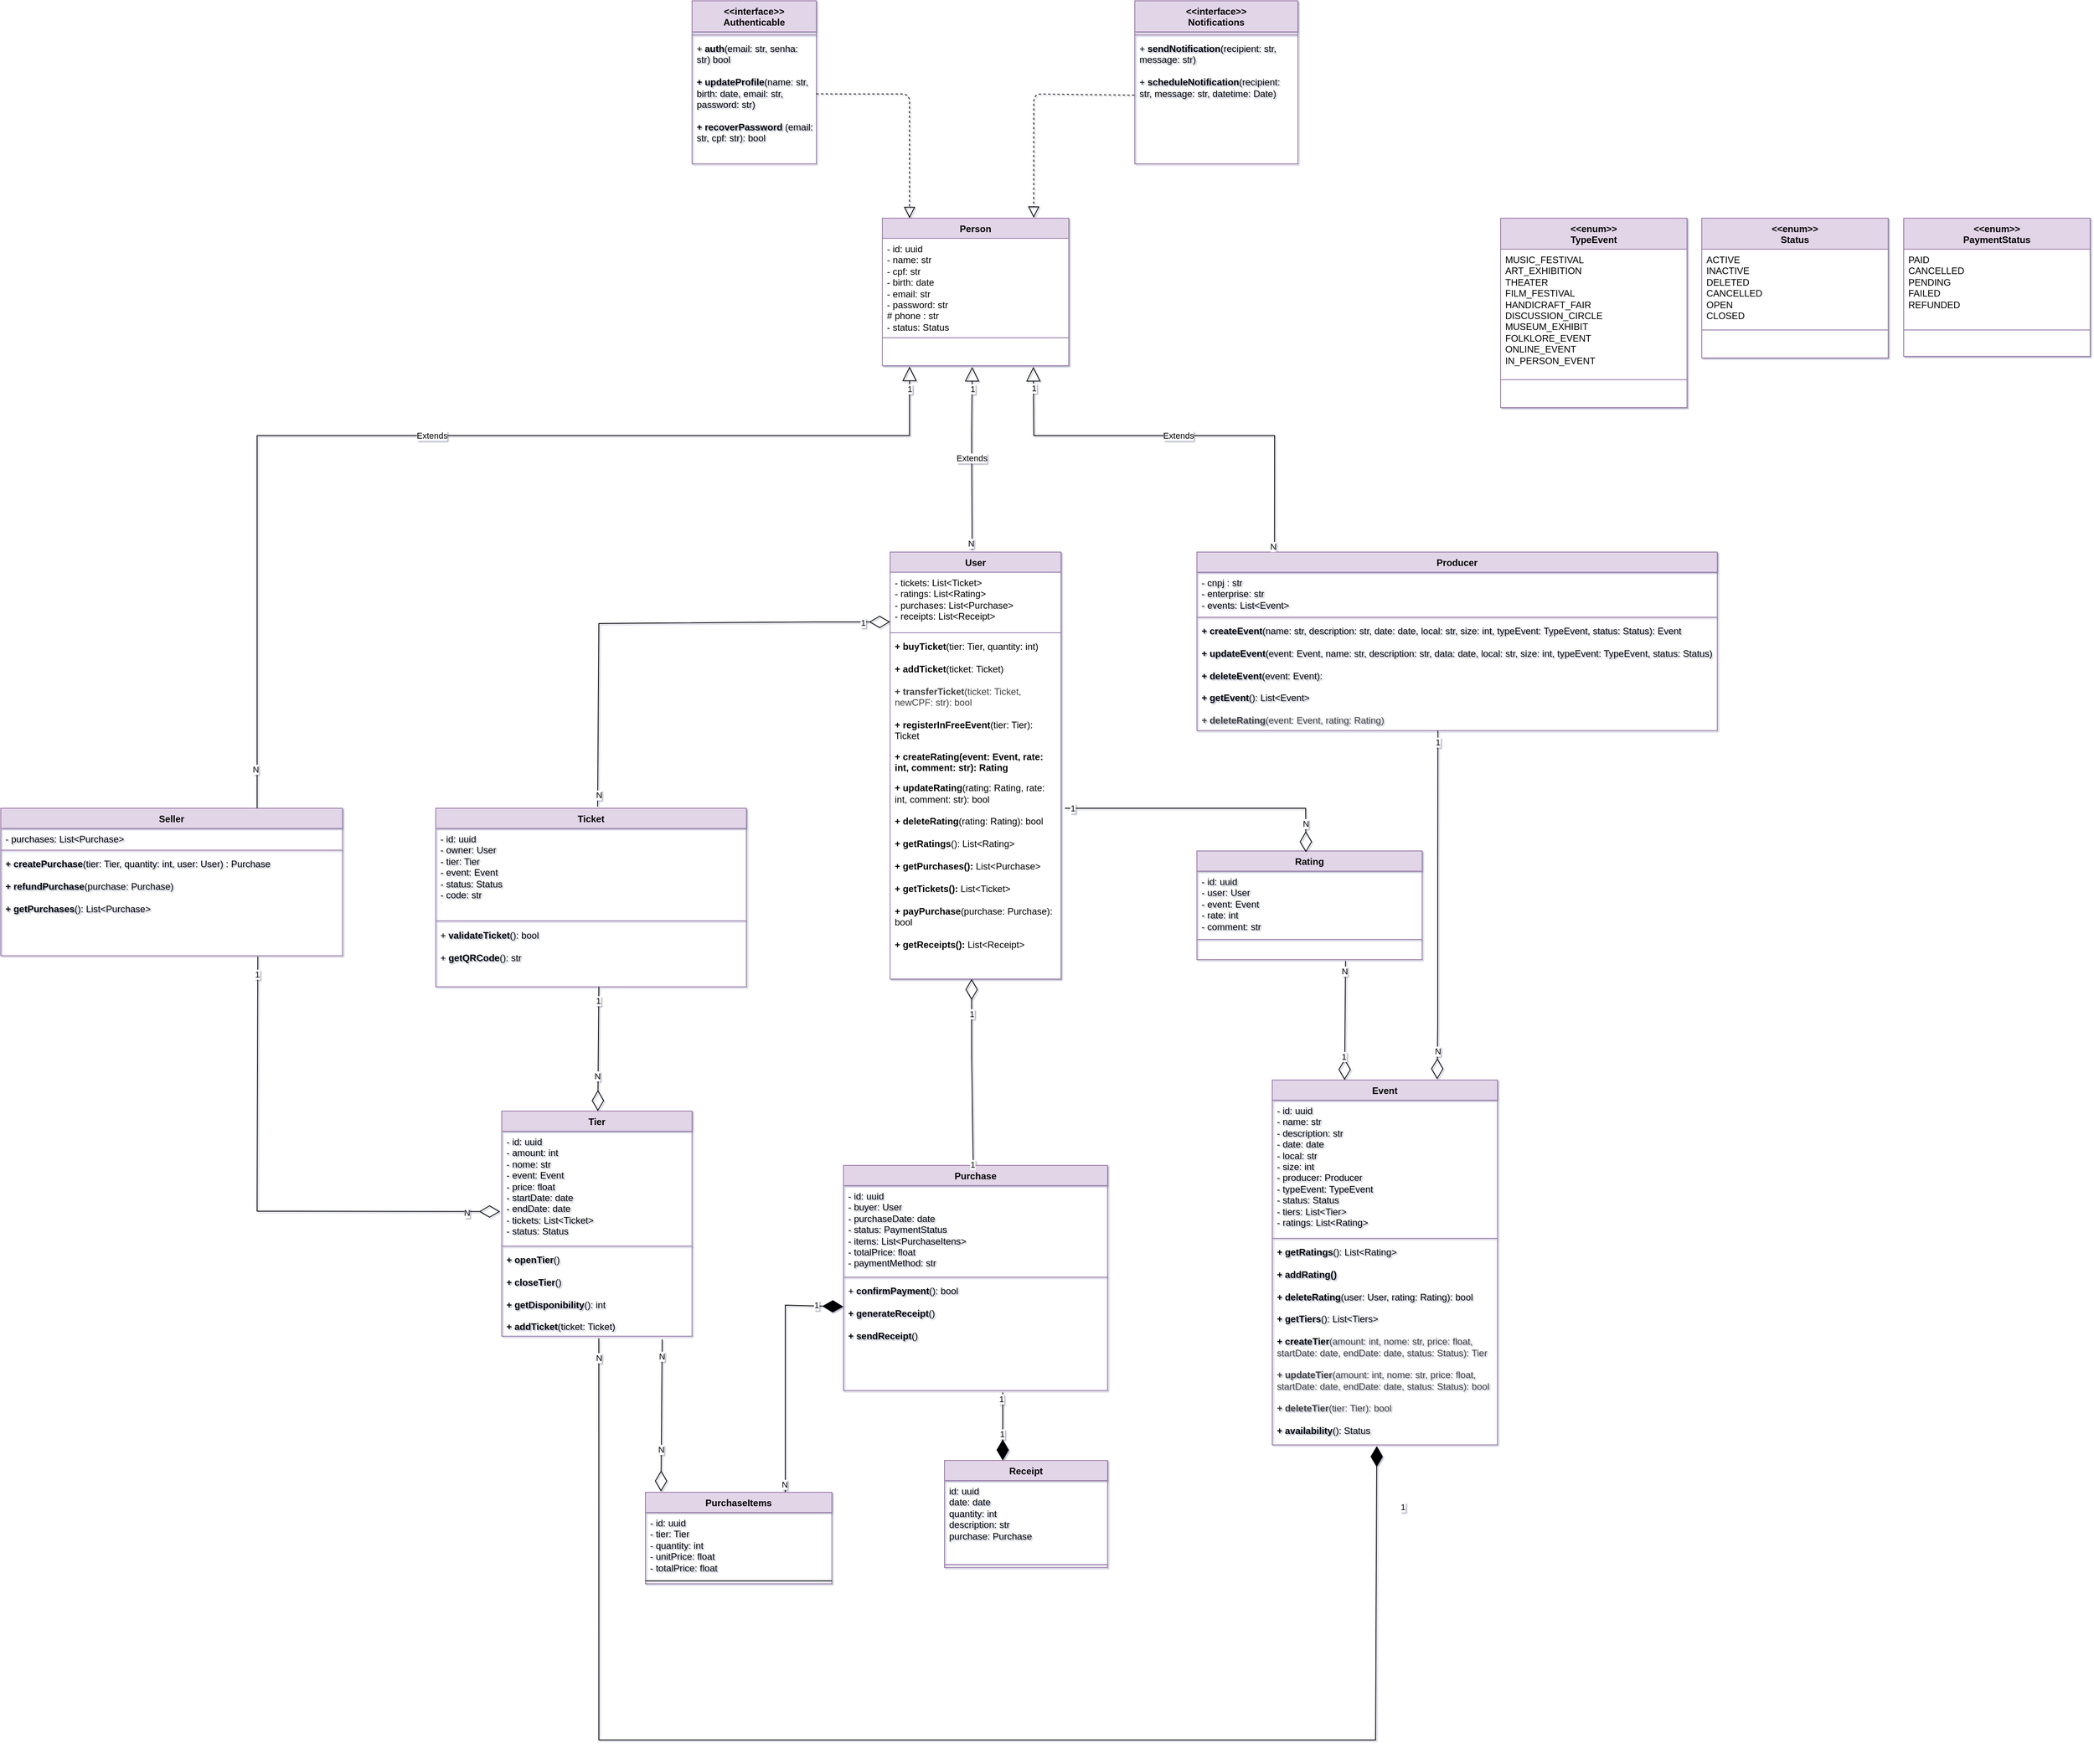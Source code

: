 <mxfile>
    <diagram id="XfVH0HAjjys5zsh1K343" name="Page-1">
        <mxGraphModel dx="1318" dy="2805" grid="1" gridSize="10" guides="1" tooltips="1" connect="1" arrows="1" fold="1" page="1" pageScale="1" pageWidth="827" pageHeight="1169" background="#FFFFFF" math="0" shadow="1">
            <root>
                <mxCell id="0"/>
                <mxCell id="1" parent="0"/>
                <mxCell id="189" value="User" style="swimlane;fontStyle=1;align=center;verticalAlign=top;childLayout=stackLayout;horizontal=1;startSize=26;horizontalStack=0;resizeParent=1;resizeParentMax=0;resizeLast=0;collapsible=1;marginBottom=0;whiteSpace=wrap;html=1;fillColor=#e1d5e7;strokeColor=#9673a6;swimlaneFillColor=default;rounded=0;" parent="1" vertex="1">
                    <mxGeometry x="335" y="-1410" width="220" height="550" as="geometry"/>
                </mxCell>
                <mxCell id="190" value="&lt;div style=&quot;scrollbar-color: light-dark(#e2e2e2, #4b4b4b)&lt;br/&gt;&#x9;&#x9;&#x9;&#x9;&#x9;light-dark(#fbfbfb, var(--dark-panel-color));&quot;&gt;- tickets: List&amp;lt;Ticket&amp;gt;&lt;/div&gt;&lt;div style=&quot;scrollbar-color: light-dark(#e2e2e2, #4b4b4b)&lt;br/&gt;&#x9;&#x9;&#x9;&#x9;&#x9;light-dark(#fbfbfb, var(--dark-panel-color));&quot;&gt;- ratings: List&amp;lt;Rating&amp;gt;&lt;/div&gt;&lt;div style=&quot;scrollbar-color: light-dark(#e2e2e2, #4b4b4b)&lt;br/&gt;&#x9;&#x9;&#x9;&#x9;&#x9;light-dark(#fbfbfb, var(--dark-panel-color));&quot;&gt;- purchases: List&amp;lt;Purchase&amp;gt;&lt;/div&gt;&lt;div style=&quot;scrollbar-color: light-dark(#e2e2e2, #4b4b4b)&lt;br/&gt;&#x9;&#x9;&#x9;&#x9;&#x9;light-dark(#fbfbfb, var(--dark-panel-color));&quot;&gt;- receipts: List&amp;lt;Receipt&amp;gt;&lt;/div&gt;" style="text;strokeColor=none;fillColor=none;align=left;verticalAlign=top;spacingLeft=4;spacingRight=4;overflow=hidden;rotatable=0;points=[[0,0.5],[1,0.5]];portConstraint=eastwest;whiteSpace=wrap;html=1;rounded=0;" parent="189" vertex="1">
                    <mxGeometry y="26" width="220" height="74" as="geometry"/>
                </mxCell>
                <mxCell id="191" value="" style="line;strokeWidth=1;fillColor=none;align=left;verticalAlign=middle;spacingTop=-1;spacingLeft=3;spacingRight=3;rotatable=0;labelPosition=right;points=[];portConstraint=eastwest;strokeColor=inherit;rounded=0;" parent="189" vertex="1">
                    <mxGeometry y="100" width="220" height="8" as="geometry"/>
                </mxCell>
                <mxCell id="192" value="&lt;div&gt;&lt;b&gt;+ buyTicket&lt;/b&gt;(tier: Tier, quantity: int)&lt;/div&gt;&lt;div&gt;&lt;br&gt;&lt;/div&gt;&lt;div&gt;&lt;b&gt;+ addTicket&lt;/b&gt;(ticket: Ticket)&lt;/div&gt;&lt;div&gt;&lt;br&gt;&lt;/div&gt;&lt;div&gt;&lt;b style=&quot;color: rgb(63, 63, 63);&quot;&gt;+&lt;/b&gt;&lt;span style=&quot;color: rgb(63, 63, 63);&quot;&gt;&amp;nbsp;&lt;/span&gt;&lt;b style=&quot;color: rgb(63, 63, 63);&quot;&gt;transferTicket&lt;/b&gt;&lt;span style=&quot;color: rgb(63, 63, 63);&quot;&gt;(ticket: Ticket, newCPF: str):&amp;nbsp;&lt;/span&gt;&lt;span style=&quot;color: rgb(63, 63, 63); background-color: transparent;&quot;&gt;bool&lt;/span&gt;&lt;/div&gt;&lt;div&gt;&lt;br&gt;&lt;/div&gt;&lt;div&gt;&lt;b&gt;+ registerInFreeEvent&lt;/b&gt;&lt;span style=&quot;white-space-collapse: preserve; background-color: transparent;&quot;&gt;(tier: Tier): Ticket&lt;/span&gt;&lt;/div&gt;&lt;div&gt;&lt;p style=&quot;white-space-collapse: preserve;&quot; dir=&quot;auto&quot;&gt;&lt;b&gt;+ createRating(event: Event, rate: int, comment: str): Rating&lt;/b&gt;&lt;/p&gt;&lt;div&gt;&lt;div&gt;&lt;b&gt;+ update&lt;/b&gt;&lt;span style=&quot;white-space-collapse: preserve; background-color: transparent;&quot;&gt;&lt;b&gt;Rating&lt;/b&gt;(rating: Rating, rate: int, comment: str): bool&lt;/span&gt;&lt;/div&gt;&lt;div&gt;&lt;span style=&quot;white-space-collapse: preserve; background-color: transparent;&quot;&gt;&lt;br&gt;&lt;/span&gt;&lt;/div&gt;&lt;div&gt;&lt;span style=&quot;background-color: transparent;&quot;&gt;&lt;span style=&quot;white-space-collapse: preserve;&quot;&gt;&lt;b&gt;+ deleteRating&lt;/b&gt;(rating: Rating): bool&lt;/span&gt;&lt;/span&gt;&lt;/div&gt;&lt;div&gt;&lt;br&gt;&lt;/div&gt;&lt;div&gt;&lt;b&gt;+ getRatings&lt;/b&gt;(): List&amp;lt;Rating&amp;gt;&lt;/div&gt;&lt;/div&gt;&lt;/div&gt;&lt;div&gt;&lt;br&gt;&lt;/div&gt;&lt;div&gt;&lt;b&gt;+ getPurchases():&lt;/b&gt; List&amp;lt;Purchase&amp;gt;&lt;/div&gt;&lt;div&gt;&lt;br&gt;&lt;/div&gt;&lt;div&gt;&lt;b&gt;+ getTickets():&lt;/b&gt; List&amp;lt;Ticket&amp;gt;&lt;/div&gt;&lt;div&gt;&lt;br&gt;&lt;/div&gt;&lt;div&gt;&lt;b&gt;+ payPurchase&lt;/b&gt;(purchase: Purchase): bool&lt;/div&gt;&lt;div&gt;&lt;br&gt;&lt;/div&gt;&lt;div&gt;&lt;b&gt;+ getReceipts():&lt;/b&gt; List&amp;lt;Receipt&amp;gt;&lt;/div&gt;" style="text;strokeColor=none;fillColor=none;align=left;verticalAlign=top;spacingLeft=4;spacingRight=4;overflow=hidden;rotatable=0;points=[[0,0.5],[1,0.5]];portConstraint=eastwest;whiteSpace=wrap;html=1;rounded=0;" parent="189" vertex="1">
                    <mxGeometry y="108" width="220" height="442" as="geometry"/>
                </mxCell>
                <mxCell id="193" value="Producer" style="swimlane;fontStyle=1;align=center;verticalAlign=top;childLayout=stackLayout;horizontal=1;startSize=26;horizontalStack=0;resizeParent=1;resizeParentMax=0;resizeLast=0;collapsible=1;marginBottom=0;whiteSpace=wrap;html=1;fillColor=#e1d5e7;strokeColor=#9673a6;rounded=0;" parent="1" vertex="1">
                    <mxGeometry x="730" y="-1410" width="670" height="230" as="geometry"/>
                </mxCell>
                <mxCell id="194" value="&lt;div style=&quot;scrollbar-color: light-dark(#e2e2e2, #4b4b4b)&lt;br/&gt;&#x9;&#x9;&#x9;&#x9;&#x9;light-dark(#fbfbfb, var(--dark-panel-color));&quot;&gt;&lt;span style=&quot;background-color: transparent;&quot;&gt;- cnpj : str&lt;/span&gt;&lt;/div&gt;&lt;div style=&quot;scrollbar-color: light-dark(#e2e2e2, #4b4b4b)&lt;br/&gt;&#x9;&#x9;&#x9;&#x9;&#x9;light-dark(#fbfbfb, var(--dark-panel-color));&quot;&gt;- enterprise: str&lt;/div&gt;&lt;div style=&quot;scrollbar-color: light-dark(#e2e2e2, #4b4b4b)&lt;br/&gt;&#x9;&#x9;&#x9;&#x9;&#x9;light-dark(#fbfbfb, var(--dark-panel-color));&quot;&gt;- events: List&amp;lt;Event&amp;gt;&lt;/div&gt;" style="text;strokeColor=none;fillColor=none;align=left;verticalAlign=top;spacingLeft=4;spacingRight=4;overflow=hidden;rotatable=0;points=[[0,0.5],[1,0.5]];portConstraint=eastwest;whiteSpace=wrap;html=1;rounded=0;" parent="193" vertex="1">
                    <mxGeometry y="26" width="670" height="54" as="geometry"/>
                </mxCell>
                <mxCell id="195" value="" style="line;strokeWidth=1;fillColor=none;align=left;verticalAlign=middle;spacingTop=-1;spacingLeft=3;spacingRight=3;rotatable=0;labelPosition=right;points=[];portConstraint=eastwest;strokeColor=inherit;rounded=0;" parent="193" vertex="1">
                    <mxGeometry y="80" width="670" height="8" as="geometry"/>
                </mxCell>
                <mxCell id="196" value="&lt;div&gt;&lt;font color=&quot;#000000&quot;&gt;&lt;b&gt;+ createEvent&lt;/b&gt;(name: str, description: str, date: date, local: str, size: int, typeEvent: TypeEvent, status: Status): Event&lt;/font&gt;&lt;/div&gt;&lt;div&gt;&lt;font color=&quot;#000000&quot;&gt;&lt;br&gt;&lt;/font&gt;&lt;/div&gt;&lt;div&gt;&lt;b&gt;+ updateEvent&lt;/b&gt;(event: Event,&amp;nbsp;&lt;span style=&quot;color: rgb(0, 0, 0);&quot;&gt;name: str, description: str, data: date, local: str, size: int,&amp;nbsp;&lt;span style=&quot;color: rgb(0, 0, 0);&quot;&gt;typeEvent&lt;/span&gt;: TypeEvent, status: Status&lt;/span&gt;)&lt;/div&gt;&lt;div&gt;&lt;br&gt;&lt;/div&gt;&lt;div&gt;&lt;b&gt;+ deleteEvent&lt;/b&gt;(event: Event):&lt;/div&gt;&lt;div&gt;&lt;br&gt;&lt;/div&gt;&lt;div&gt;&lt;b&gt;+ getEvent&lt;/b&gt;(): List&amp;lt;Event&amp;gt;&lt;/div&gt;&lt;div&gt;&lt;br&gt;&lt;/div&gt;&lt;div&gt;&lt;b style=&quot;color: rgb(63, 63, 63);&quot;&gt;+ deleteRating&lt;/b&gt;&lt;span style=&quot;color: rgb(63, 63, 63);&quot;&gt;(event: Event, rating: Rating)&lt;/span&gt;&lt;/div&gt;&lt;div&gt;&lt;br&gt;&lt;/div&gt;" style="text;strokeColor=none;fillColor=none;align=left;verticalAlign=top;spacingLeft=4;spacingRight=4;overflow=hidden;rotatable=0;points=[[0,0.5],[1,0.5]];portConstraint=eastwest;whiteSpace=wrap;html=1;rounded=0;" parent="193" vertex="1">
                    <mxGeometry y="88" width="670" height="142" as="geometry"/>
                </mxCell>
                <mxCell id="209" value="Person" style="swimlane;fontStyle=1;align=center;verticalAlign=top;childLayout=stackLayout;horizontal=1;startSize=26;horizontalStack=0;resizeParent=1;resizeParentMax=0;resizeLast=0;collapsible=1;marginBottom=0;whiteSpace=wrap;html=1;fillColor=#e1d5e7;strokeColor=#9673a6;swimlaneLine=1;swimlaneFillColor=default;rounded=0;" parent="1" vertex="1">
                    <mxGeometry x="325" y="-1840" width="240" height="190" as="geometry"/>
                </mxCell>
                <mxCell id="210" value="- id: uuid&lt;div&gt;- name: str&lt;/div&gt;&lt;div&gt;- cpf: str&lt;/div&gt;&lt;div&gt;- birth: date&lt;/div&gt;&lt;div&gt;&lt;div style=&quot;scrollbar-color: light-dark(#e2e2e2, #4b4b4b)&lt;br/&gt;&#x9;&#x9;&#x9;&#x9;&#x9;light-dark(#fbfbfb, var(--dark-panel-color));&quot;&gt;- email: str&lt;/div&gt;&lt;div style=&quot;scrollbar-color: light-dark(#e2e2e2, #4b4b4b)&lt;br/&gt;&#x9;&#x9;&#x9;&#x9;&#x9;light-dark(#fbfbfb, var(--dark-panel-color));&quot;&gt;- password: str&lt;/div&gt;&lt;div style=&quot;scrollbar-color: light-dark(#e2e2e2, #4b4b4b)&lt;br/&gt;&#x9;&#x9;&#x9;&#x9;&#x9;light-dark(#fbfbfb, var(--dark-panel-color));&quot;&gt;# phone : str&lt;/div&gt;&lt;/div&gt;&lt;div style=&quot;scrollbar-color: light-dark(#e2e2e2, #4b4b4b)&lt;br/&gt;&#x9;&#x9;&#x9;&#x9;&#x9;light-dark(#fbfbfb, var(--dark-panel-color));&quot;&gt;- status: Status&lt;/div&gt;&lt;div style=&quot;scrollbar-color: light-dark(#e2e2e2, #4b4b4b)&lt;br/&gt;&#x9;&#x9;&#x9;&#x9;&#x9;light-dark(#fbfbfb, var(--dark-panel-color));&quot;&gt;&lt;br&gt;&lt;/div&gt;" style="text;strokeColor=none;fillColor=none;align=left;verticalAlign=top;spacingLeft=4;spacingRight=4;overflow=hidden;rotatable=0;points=[[0,0.5],[1,0.5]];portConstraint=eastwest;whiteSpace=wrap;html=1;rounded=0;" parent="209" vertex="1">
                    <mxGeometry y="26" width="240" height="124" as="geometry"/>
                </mxCell>
                <mxCell id="211" value="" style="line;strokeWidth=1;fillColor=none;align=left;verticalAlign=middle;spacingTop=-1;spacingLeft=3;spacingRight=3;rotatable=0;labelPosition=right;points=[];portConstraint=eastwest;strokeColor=inherit;rounded=0;" parent="209" vertex="1">
                    <mxGeometry y="150" width="240" height="8" as="geometry"/>
                </mxCell>
                <mxCell id="212" value="&lt;br&gt;&lt;div&gt;&lt;div&gt;&lt;br&gt;&lt;/div&gt;&lt;/div&gt;" style="text;strokeColor=none;fillColor=none;align=left;verticalAlign=top;spacingLeft=4;spacingRight=4;overflow=hidden;rotatable=0;points=[[0,0.5],[1,0.5]];portConstraint=eastwest;whiteSpace=wrap;html=1;rounded=0;" parent="209" vertex="1">
                    <mxGeometry y="158" width="240" height="32" as="geometry"/>
                </mxCell>
                <mxCell id="231" value="Event" style="swimlane;fontStyle=1;align=center;verticalAlign=top;childLayout=stackLayout;horizontal=1;startSize=26;horizontalStack=0;resizeParent=1;resizeParentMax=0;resizeLast=0;collapsible=1;marginBottom=0;whiteSpace=wrap;html=1;fillColor=#e1d5e7;strokeColor=#9673a6;rounded=0;" parent="1" vertex="1">
                    <mxGeometry x="827" y="-730" width="290" height="470" as="geometry"/>
                </mxCell>
                <mxCell id="232" value="&lt;div&gt;- id: uuid&lt;/div&gt;&lt;div&gt;- name: str&lt;/div&gt;&lt;div&gt;- description: str&lt;/div&gt;&lt;div&gt;- date: date&lt;/div&gt;&lt;div&gt;- local: str&lt;/div&gt;- size: int&lt;div&gt;&lt;font color=&quot;#000000&quot;&gt;- producer: Producer&lt;br&gt;&lt;/font&gt;&lt;div&gt;- typeEvent: TypeEvent&lt;/div&gt;&lt;div&gt;- status: Status&lt;/div&gt;&lt;div&gt;&lt;span style=&quot;background-color: transparent;&quot;&gt;- tiers: List&amp;lt;Tier&amp;gt;&lt;/span&gt;&lt;/div&gt;&lt;div&gt;&lt;span style=&quot;background-color: transparent;&quot;&gt;- ratings: List&amp;lt;Rating&amp;gt;&lt;/span&gt;&lt;/div&gt;&lt;/div&gt;" style="text;strokeColor=none;fillColor=none;align=left;verticalAlign=top;spacingLeft=4;spacingRight=4;overflow=hidden;rotatable=0;points=[[0,0.5],[1,0.5]];portConstraint=eastwest;whiteSpace=wrap;html=1;rounded=0;" parent="231" vertex="1">
                    <mxGeometry y="26" width="290" height="174" as="geometry"/>
                </mxCell>
                <mxCell id="233" value="" style="line;strokeWidth=1;fillColor=none;align=left;verticalAlign=middle;spacingTop=-1;spacingLeft=3;spacingRight=3;rotatable=0;labelPosition=right;points=[];portConstraint=eastwest;strokeColor=inherit;rounded=0;" parent="231" vertex="1">
                    <mxGeometry y="200" width="290" height="8" as="geometry"/>
                </mxCell>
                <mxCell id="234" value="&lt;b&gt;+ getRatings&lt;/b&gt;(): List&amp;lt;Rating&amp;gt;&lt;div&gt;&lt;font color=&quot;#000000&quot;&gt;&lt;br&gt;&lt;/font&gt;&lt;/div&gt;&lt;div&gt;&lt;font color=&quot;#000000&quot;&gt;&lt;b&gt;+ addRating()&lt;/b&gt;&lt;/font&gt;&lt;/div&gt;&lt;div&gt;&lt;div&gt;&lt;br&gt;&lt;/div&gt;&lt;div&gt;&lt;b&gt;+ deleteRating&lt;/b&gt;(user: User, rating: Rating): bool&lt;/div&gt;&lt;div&gt;&lt;b&gt;&lt;br&gt;&lt;/b&gt;&lt;/div&gt;&lt;div&gt;&lt;b&gt;+ getTiers&lt;/b&gt;(): List&amp;lt;Tiers&amp;gt;&lt;/div&gt;&lt;div&gt;&lt;br&gt;&lt;/div&gt;&lt;div&gt;&lt;b&gt;+ createTier&lt;/b&gt;&lt;span style=&quot;color: rgb(63, 63, 63); background-color: transparent;&quot;&gt;(amount: int, nome: str, price: float, startDate: date, endDate: date, status: Status): Tier&lt;/span&gt;&lt;/div&gt;&lt;div&gt;&lt;span style=&quot;color: rgb(63, 63, 63); background-color: transparent;&quot;&gt;&lt;br&gt;&lt;/span&gt;&lt;/div&gt;&lt;div&gt;&lt;span style=&quot;color: rgb(63, 63, 63); background-color: transparent;&quot;&gt;&lt;div&gt;&lt;b&gt;+ updateTier&lt;/b&gt;&lt;span style=&quot;background-color: transparent; color: rgb(63, 63, 63);&quot;&gt;(amount: int, nome: str, price: float, startDate: date, endDate: date, status: Status): bool&lt;/span&gt;&lt;/div&gt;&lt;div&gt;&lt;span style=&quot;background-color: transparent; color: rgb(63, 63, 63);&quot;&gt;&lt;br&gt;&lt;/span&gt;&lt;/div&gt;&lt;div&gt;&lt;span style=&quot;background-color: transparent; color: rgb(63, 63, 63);&quot;&gt;&lt;b&gt;+ deleteTier&lt;/b&gt;(tier: Tier): bool&lt;/span&gt;&lt;/div&gt;&lt;div&gt;&lt;span style=&quot;background-color: transparent; color: rgb(63, 63, 63);&quot;&gt;&lt;br&gt;&lt;/span&gt;&lt;/div&gt;&lt;/span&gt;&lt;/div&gt;&lt;div&gt;&lt;b&gt;+ availability&lt;/b&gt;(): Status&lt;/div&gt;&lt;/div&gt;" style="text;strokeColor=none;fillColor=none;align=left;verticalAlign=top;spacingLeft=4;spacingRight=4;overflow=hidden;rotatable=0;points=[[0,0.5],[1,0.5]];portConstraint=eastwest;whiteSpace=wrap;html=1;rounded=0;" parent="231" vertex="1">
                    <mxGeometry y="208" width="290" height="262" as="geometry"/>
                </mxCell>
                <mxCell id="235" value="Rating" style="swimlane;fontStyle=1;align=center;verticalAlign=top;childLayout=stackLayout;horizontal=1;startSize=26;horizontalStack=0;resizeParent=1;resizeParentMax=0;resizeLast=0;collapsible=1;marginBottom=0;whiteSpace=wrap;html=1;fillColor=#e1d5e7;strokeColor=#9673a6;rounded=0;" parent="1" vertex="1">
                    <mxGeometry x="730" y="-1025" width="290" height="140" as="geometry"/>
                </mxCell>
                <mxCell id="236" value="&lt;div&gt;- id: uuid&lt;/div&gt;- user: User&lt;div&gt;- event: Event&lt;/div&gt;&lt;div&gt;- rate: int&amp;nbsp;&lt;/div&gt;&lt;div&gt;- comment: str&lt;/div&gt;&lt;div&gt;&lt;br&gt;&lt;/div&gt;" style="text;strokeColor=none;fillColor=none;align=left;verticalAlign=top;spacingLeft=4;spacingRight=4;overflow=hidden;rotatable=0;points=[[0,0.5],[1,0.5]];portConstraint=eastwest;whiteSpace=wrap;html=1;rounded=0;" parent="235" vertex="1">
                    <mxGeometry y="26" width="290" height="84" as="geometry"/>
                </mxCell>
                <mxCell id="237" value="" style="line;strokeWidth=1;fillColor=none;align=left;verticalAlign=middle;spacingTop=-1;spacingLeft=3;spacingRight=3;rotatable=0;labelPosition=right;points=[];portConstraint=eastwest;strokeColor=inherit;rounded=0;" parent="235" vertex="1">
                    <mxGeometry y="110" width="290" height="8" as="geometry"/>
                </mxCell>
                <mxCell id="238" value="&lt;br&gt;&lt;div&gt;&lt;div&gt;&lt;br&gt;&lt;/div&gt;&lt;/div&gt;" style="text;strokeColor=none;fillColor=none;align=left;verticalAlign=top;spacingLeft=4;spacingRight=4;overflow=hidden;rotatable=0;points=[[0,0.5],[1,0.5]];portConstraint=eastwest;whiteSpace=wrap;html=1;rounded=0;" parent="235" vertex="1">
                    <mxGeometry y="118" width="290" height="22" as="geometry"/>
                </mxCell>
                <mxCell id="239" value="" style="endArrow=diamondThin;endFill=0;endSize=24;html=1;rounded=0;entryX=0.321;entryY=0;entryDx=0;entryDy=0;entryPerimeter=0;exitX=0.66;exitY=1.074;exitDx=0;exitDy=0;exitPerimeter=0;" parent="1" source="238" target="231" edge="1">
                    <mxGeometry width="160" relative="1" as="geometry">
                        <mxPoint x="910" y="-870" as="sourcePoint"/>
                        <mxPoint x="920" y="-920" as="targetPoint"/>
                        <Array as="points"/>
                    </mxGeometry>
                </mxCell>
                <mxCell id="240" value="N" style="edgeLabel;html=1;align=center;verticalAlign=middle;resizable=0;points=[];rounded=0;" parent="239" connectable="0" vertex="1">
                    <mxGeometry x="-0.666" relative="1" as="geometry">
                        <mxPoint x="-1" y="-12" as="offset"/>
                    </mxGeometry>
                </mxCell>
                <mxCell id="241" value="1" style="edgeLabel;html=1;align=center;verticalAlign=middle;resizable=0;points=[];rounded=0;" parent="239" connectable="0" vertex="1">
                    <mxGeometry x="0.467" y="-2" relative="1" as="geometry">
                        <mxPoint y="11" as="offset"/>
                    </mxGeometry>
                </mxCell>
                <mxCell id="242" value="" style="endArrow=diamondThin;endFill=0;endSize=24;html=1;rounded=0;entryX=0.484;entryY=0.012;entryDx=0;entryDy=0;entryPerimeter=0;" parent="1" target="235" edge="1">
                    <mxGeometry width="160" relative="1" as="geometry">
                        <mxPoint x="560" y="-1080" as="sourcePoint"/>
                        <mxPoint x="440" y="-1080" as="targetPoint"/>
                        <Array as="points">
                            <mxPoint x="640" y="-1080"/>
                            <mxPoint x="870" y="-1080"/>
                        </Array>
                    </mxGeometry>
                </mxCell>
                <mxCell id="243" value="N" style="edgeLabel;html=1;align=center;verticalAlign=middle;resizable=0;points=[];rounded=0;" parent="242" connectable="0" vertex="1">
                    <mxGeometry x="0.755" y="3" relative="1" as="geometry">
                        <mxPoint x="-3" y="8" as="offset"/>
                    </mxGeometry>
                </mxCell>
                <mxCell id="244" value="1" style="edgeLabel;html=1;align=center;verticalAlign=middle;resizable=0;points=[];rounded=0;" parent="242" connectable="0" vertex="1">
                    <mxGeometry x="-0.739" y="1" relative="1" as="geometry">
                        <mxPoint x="-38" y="1" as="offset"/>
                    </mxGeometry>
                </mxCell>
                <mxCell id="245" value="Ticket" style="swimlane;fontStyle=1;align=center;verticalAlign=top;childLayout=stackLayout;horizontal=1;startSize=26;horizontalStack=0;resizeParent=1;resizeParentMax=0;resizeLast=0;collapsible=1;marginBottom=0;whiteSpace=wrap;html=1;fillColor=#e1d5e7;strokeColor=#9673a6;rounded=0;" parent="1" vertex="1">
                    <mxGeometry x="-250" y="-1080" width="400" height="230" as="geometry"/>
                </mxCell>
                <mxCell id="246" value="&lt;div&gt;- id: uuid&lt;/div&gt;&lt;div&gt;&lt;span style=&quot;background-color: transparent;&quot;&gt;- owner: User&lt;/span&gt;&lt;/div&gt;&lt;div&gt;- tier: Tier&lt;/div&gt;&lt;div&gt;- event: Event&lt;/div&gt;&lt;div&gt;- status: Status&lt;/div&gt;&lt;div&gt;- code: str&lt;/div&gt;" style="text;strokeColor=none;fillColor=none;align=left;verticalAlign=top;spacingLeft=4;spacingRight=4;overflow=hidden;rotatable=0;points=[[0,0.5],[1,0.5]];portConstraint=eastwest;whiteSpace=wrap;html=1;rounded=0;" parent="245" vertex="1">
                    <mxGeometry y="26" width="400" height="114" as="geometry"/>
                </mxCell>
                <mxCell id="247" value="" style="line;strokeWidth=1;fillColor=none;align=left;verticalAlign=middle;spacingTop=-1;spacingLeft=3;spacingRight=3;rotatable=0;labelPosition=right;points=[];portConstraint=eastwest;strokeColor=inherit;rounded=0;" parent="245" vertex="1">
                    <mxGeometry y="140" width="400" height="10" as="geometry"/>
                </mxCell>
                <mxCell id="248" value="&lt;div&gt;+ &lt;b&gt;validateTicket&lt;/b&gt;(): bool&lt;/div&gt;&lt;div&gt;&lt;br&gt;&lt;/div&gt;&lt;div&gt;+ &lt;b&gt;getQRCode&lt;/b&gt;(): str&lt;/div&gt;" style="text;strokeColor=none;fillColor=none;align=left;verticalAlign=top;spacingLeft=4;spacingRight=4;overflow=hidden;rotatable=0;points=[[0,0.5],[1,0.5]];portConstraint=eastwest;whiteSpace=wrap;html=1;rounded=0;" parent="245" vertex="1">
                    <mxGeometry y="150" width="400" height="80" as="geometry"/>
                </mxCell>
                <mxCell id="249" value="Tier" style="swimlane;fontStyle=1;align=center;verticalAlign=top;childLayout=stackLayout;horizontal=1;startSize=26;horizontalStack=0;resizeParent=1;resizeParentMax=0;resizeLast=0;collapsible=1;marginBottom=0;whiteSpace=wrap;html=1;fillColor=#e1d5e7;strokeColor=#9673a6;rounded=0;" parent="1" vertex="1">
                    <mxGeometry x="-165" y="-690" width="245" height="290" as="geometry"/>
                </mxCell>
                <mxCell id="250" value="&lt;div&gt;&lt;span style=&quot;color: rgb(0, 0, 0);&quot;&gt;- id: uuid&lt;/span&gt;&lt;/div&gt;&lt;div&gt;- amount: int&lt;/div&gt;&lt;div&gt;- nome: str&lt;/div&gt;&lt;div&gt;&lt;span style=&quot;background-color: transparent;&quot;&gt;- event: Event&lt;/span&gt;&lt;/div&gt;&lt;div&gt;- price: float&lt;/div&gt;&lt;div&gt;- startDate: date&lt;/div&gt;&lt;div&gt;- endDate: date&lt;/div&gt;&lt;div&gt;- tickets: List&amp;lt;Ticket&amp;gt;&lt;/div&gt;&lt;div&gt;- status: Status&lt;/div&gt;" style="text;align=left;verticalAlign=top;spacingLeft=4;spacingRight=4;overflow=hidden;rotatable=0;points=[[0,0.5],[1,0.5]];portConstraint=eastwest;whiteSpace=wrap;html=1;rounded=0;" parent="249" vertex="1">
                    <mxGeometry y="26" width="245" height="144" as="geometry"/>
                </mxCell>
                <mxCell id="251" value="" style="line;strokeWidth=1;fillColor=none;align=left;verticalAlign=middle;spacingTop=-1;spacingLeft=3;spacingRight=3;rotatable=0;labelPosition=right;points=[];portConstraint=eastwest;strokeColor=inherit;rounded=0;" parent="249" vertex="1">
                    <mxGeometry y="170" width="245" height="8" as="geometry"/>
                </mxCell>
                <mxCell id="252" value="&lt;div&gt;&lt;b style=&quot;background-color: transparent;&quot;&gt;+ openTier&lt;/b&gt;&lt;span style=&quot;background-color: transparent;&quot;&gt;()&lt;/span&gt;&lt;/div&gt;&lt;div&gt;&lt;font color=&quot;#000000&quot;&gt;&lt;br&gt;&lt;/font&gt;&lt;div&gt;&lt;b&gt;+ closeTier&lt;/b&gt;()&lt;/div&gt;&lt;div&gt;&lt;br&gt;&lt;/div&gt;&lt;div&gt;&lt;b&gt;+ getDisponibility&lt;/b&gt;(): int&lt;/div&gt;&lt;/div&gt;&lt;div&gt;&lt;br&gt;&lt;/div&gt;&lt;div&gt;&lt;b&gt;+ addTicket&lt;/b&gt;(ticket: Ticket)&lt;/div&gt;" style="text;strokeColor=none;fillColor=none;align=left;verticalAlign=top;spacingLeft=4;spacingRight=4;overflow=hidden;rotatable=0;points=[[0,0.5],[1,0.5]];portConstraint=eastwest;whiteSpace=wrap;html=1;rounded=0;" parent="249" vertex="1">
                    <mxGeometry y="178" width="245" height="112" as="geometry"/>
                </mxCell>
                <mxCell id="269" value="Purchase" style="swimlane;fontStyle=1;align=center;verticalAlign=top;childLayout=stackLayout;horizontal=1;startSize=26;horizontalStack=0;resizeParent=1;resizeParentMax=0;resizeLast=0;collapsible=1;marginBottom=0;whiteSpace=wrap;html=1;fillColor=#e1d5e7;strokeColor=#9673a6;rounded=0;" parent="1" vertex="1">
                    <mxGeometry x="275" y="-620.0" width="340" height="290" as="geometry"/>
                </mxCell>
                <mxCell id="270" value="&lt;div&gt;- id: uuid&lt;/div&gt;&lt;div&gt;- buyer: User&lt;/div&gt;&lt;div&gt;- purchaseDate: date&lt;/div&gt;&lt;div&gt;- status: PaymentStatus&lt;/div&gt;&lt;div&gt;- items: List&amp;lt;PurchaseItens&amp;gt;&amp;nbsp;&lt;/div&gt;&lt;div&gt;- totalPrice: float&lt;/div&gt;&lt;div&gt;- paymentMethod: str&lt;/div&gt;" style="text;strokeColor=none;fillColor=none;align=left;verticalAlign=top;spacingLeft=4;spacingRight=4;overflow=hidden;rotatable=0;points=[[0,0.5],[1,0.5]];portConstraint=eastwest;whiteSpace=wrap;html=1;rounded=0;" parent="269" vertex="1">
                    <mxGeometry y="26" width="340" height="114" as="geometry"/>
                </mxCell>
                <mxCell id="271" value="" style="line;strokeWidth=1;fillColor=none;align=left;verticalAlign=middle;spacingTop=-1;spacingLeft=3;spacingRight=3;rotatable=0;labelPosition=right;points=[];portConstraint=eastwest;strokeColor=inherit;rounded=0;" parent="269" vertex="1">
                    <mxGeometry y="140" width="340" height="8" as="geometry"/>
                </mxCell>
                <mxCell id="272" value="&lt;span style=&quot;color: rgb(0, 0, 0);&quot;&gt;+&amp;nbsp;&lt;b&gt;confirmPayment&lt;/b&gt;(): bool&lt;/span&gt;&lt;div&gt;&lt;div style=&quot;scrollbar-color: light-dark(#e2e2e2, #4b4b4b)&lt;br/&gt;&#x9;&#x9;&#x9;&#x9;&#x9;light-dark(#fbfbfb, var(--dark-panel-color));&quot;&gt;&lt;br&gt;&lt;/div&gt;&lt;/div&gt;&lt;div style=&quot;scrollbar-color: light-dark(#e2e2e2, #4b4b4b)&lt;br/&gt;&#x9;&#x9;&#x9;&#x9;&#x9;light-dark(#fbfbfb, var(--dark-panel-color));&quot;&gt;&lt;b&gt;+ generateReceipt&lt;/b&gt;&lt;span style=&quot;color: rgb(0, 0, 0);&quot;&gt;()&lt;/span&gt;&lt;div&gt;&lt;font&gt;&lt;br&gt;&lt;/font&gt;&lt;div&gt;&lt;b&gt;+ sendReceipt&lt;/b&gt;()&lt;/div&gt;&lt;/div&gt;&lt;/div&gt;" style="text;strokeColor=none;fillColor=none;align=left;verticalAlign=top;spacingLeft=4;spacingRight=4;overflow=hidden;rotatable=0;points=[[0,0.5],[1,0.5]];portConstraint=eastwest;whiteSpace=wrap;html=1;rounded=0;" parent="269" vertex="1">
                    <mxGeometry y="148" width="340" height="142" as="geometry"/>
                </mxCell>
                <mxCell id="273" value="PurchaseItems" style="swimlane;fontStyle=1;align=center;verticalAlign=top;childLayout=stackLayout;horizontal=1;startSize=26;horizontalStack=0;resizeParent=1;resizeParentMax=0;resizeLast=0;collapsible=1;marginBottom=0;whiteSpace=wrap;html=1;fillColor=#e1d5e7;strokeColor=#9673a6;rounded=0;" parent="1" vertex="1">
                    <mxGeometry x="20" y="-199" width="240" height="118" as="geometry"/>
                </mxCell>
                <mxCell id="274" value="&lt;div&gt;- id: uuid&lt;/div&gt;&lt;div&gt;- tier: Tier&lt;/div&gt;&lt;div&gt;- quantity: int&lt;/div&gt;&lt;div&gt;- unitPrice: float&lt;/div&gt;&lt;div&gt;&lt;span style=&quot;background-color: transparent;&quot;&gt;- totalPrice: float&lt;/span&gt;&lt;/div&gt;" style="text;align=left;verticalAlign=top;spacingLeft=4;spacingRight=4;overflow=hidden;rotatable=0;points=[[0,0.5],[1,0.5]];portConstraint=eastwest;whiteSpace=wrap;html=1;rounded=0;" parent="273" vertex="1">
                    <mxGeometry y="26" width="240" height="84" as="geometry"/>
                </mxCell>
                <mxCell id="275" value="" style="line;strokeWidth=1;align=left;verticalAlign=middle;spacingTop=-1;spacingLeft=3;spacingRight=3;rotatable=0;labelPosition=right;points=[];portConstraint=eastwest;rounded=0;" parent="273" vertex="1">
                    <mxGeometry y="110" width="240" height="8" as="geometry"/>
                </mxCell>
                <mxCell id="277" value="" style="endArrow=diamondThin;endFill=1;endSize=24;html=1;rounded=0;exitX=0.75;exitY=0;exitDx=0;exitDy=0;entryX=-0.001;entryY=0.239;entryDx=0;entryDy=0;entryPerimeter=0;" parent="1" source="273" target="272" edge="1">
                    <mxGeometry width="160" relative="1" as="geometry">
                        <mxPoint x="-43.03" y="58.12" as="sourcePoint"/>
                        <mxPoint x="370" y="-320" as="targetPoint"/>
                        <Array as="points">
                            <mxPoint x="200" y="-320"/>
                            <mxPoint x="200" y="-440"/>
                        </Array>
                    </mxGeometry>
                </mxCell>
                <mxCell id="278" value="N" style="edgeLabel;html=1;align=center;verticalAlign=middle;resizable=0;points=[];rounded=0;" parent="277" connectable="0" vertex="1">
                    <mxGeometry x="-0.742" y="1" relative="1" as="geometry">
                        <mxPoint y="30" as="offset"/>
                    </mxGeometry>
                </mxCell>
                <mxCell id="279" value="1" style="edgeLabel;html=1;align=center;verticalAlign=middle;resizable=0;points=[];rounded=0;" parent="277" connectable="0" vertex="1">
                    <mxGeometry x="0.335" y="-1" relative="1" as="geometry">
                        <mxPoint x="39" y="-31" as="offset"/>
                    </mxGeometry>
                </mxCell>
                <mxCell id="280" value="" style="endArrow=diamondThin;endFill=0;endSize=24;html=1;rounded=0;exitX=0.843;exitY=1.036;exitDx=0;exitDy=0;exitPerimeter=0;" parent="1" source="252" edge="1">
                    <mxGeometry width="160" relative="1" as="geometry">
                        <mxPoint x="-61" y="-270" as="sourcePoint"/>
                        <mxPoint x="40" y="-200" as="targetPoint"/>
                        <Array as="points"/>
                    </mxGeometry>
                </mxCell>
                <mxCell id="281" value="N" style="edgeLabel;html=1;align=center;verticalAlign=middle;resizable=0;points=[];rounded=0;" parent="280" connectable="0" vertex="1">
                    <mxGeometry x="0.399" y="1" relative="1" as="geometry">
                        <mxPoint x="-2" y="5" as="offset"/>
                    </mxGeometry>
                </mxCell>
                <mxCell id="282" value="N" style="edgeLabel;html=1;align=center;verticalAlign=middle;resizable=0;points=[];rounded=0;" parent="280" connectable="0" vertex="1">
                    <mxGeometry x="-0.522" y="3" relative="1" as="geometry">
                        <mxPoint x="-3" y="-25" as="offset"/>
                    </mxGeometry>
                </mxCell>
                <mxCell id="289" value="Receipt" style="swimlane;fontStyle=1;align=center;verticalAlign=top;childLayout=stackLayout;horizontal=1;startSize=26;horizontalStack=0;resizeParent=1;resizeParentMax=0;resizeLast=0;collapsible=1;marginBottom=0;whiteSpace=wrap;html=1;fillColor=#e1d5e7;strokeColor=#9673a6;rounded=0;" parent="1" vertex="1">
                    <mxGeometry x="405.0" y="-240" width="210" height="138" as="geometry"/>
                </mxCell>
                <mxCell id="290" value="&lt;div&gt;id: uuid&lt;/div&gt;&lt;div&gt;date: date&lt;/div&gt;&lt;div&gt;quantity: int&lt;/div&gt;&lt;div&gt;description: str&lt;/div&gt;&lt;div&gt;purchase: Purchase&lt;/div&gt;" style="text;strokeColor=none;fillColor=none;align=left;verticalAlign=top;spacingLeft=4;spacingRight=4;overflow=hidden;rotatable=0;points=[[0,0.5],[1,0.5]];portConstraint=eastwest;whiteSpace=wrap;html=1;rounded=0;" parent="289" vertex="1">
                    <mxGeometry y="26" width="210" height="104" as="geometry"/>
                </mxCell>
                <mxCell id="291" value="" style="line;strokeWidth=1;fillColor=none;align=left;verticalAlign=middle;spacingTop=-1;spacingLeft=3;spacingRight=3;rotatable=0;labelPosition=right;points=[];portConstraint=eastwest;strokeColor=inherit;rounded=0;" parent="289" vertex="1">
                    <mxGeometry y="130" width="210" height="8" as="geometry"/>
                </mxCell>
                <mxCell id="293" value="" style="endArrow=diamondThin;endFill=1;endSize=24;html=1;rounded=0;entryX=0.357;entryY=0;entryDx=0;entryDy=0;exitX=0.603;exitY=1.017;exitDx=0;exitDy=0;exitPerimeter=0;entryPerimeter=0;" parent="1" source="272" target="289" edge="1">
                    <mxGeometry width="160" relative="1" as="geometry">
                        <mxPoint x="-40" y="410" as="sourcePoint"/>
                        <mxPoint x="-40.26" y="500" as="targetPoint"/>
                    </mxGeometry>
                </mxCell>
                <mxCell id="294" value="1" style="edgeLabel;html=1;align=center;verticalAlign=middle;resizable=0;points=[];rounded=0;" parent="293" connectable="0" vertex="1">
                    <mxGeometry x="-0.818" y="-2" relative="1" as="geometry">
                        <mxPoint as="offset"/>
                    </mxGeometry>
                </mxCell>
                <mxCell id="295" value="1" style="edgeLabel;html=1;align=center;verticalAlign=middle;resizable=0;points=[];rounded=0;" parent="293" connectable="0" vertex="1">
                    <mxGeometry x="0.57" y="-1" relative="1" as="geometry">
                        <mxPoint y="-16" as="offset"/>
                    </mxGeometry>
                </mxCell>
                <mxCell id="310" value="" style="endArrow=diamondThin;endFill=1;endSize=24;html=1;exitX=0.51;exitY=1.025;exitDx=0;exitDy=0;entryX=0.464;entryY=1.006;entryDx=0;entryDy=0;rounded=0;entryPerimeter=0;exitPerimeter=0;" parent="1" source="252" target="234" edge="1">
                    <mxGeometry width="160" relative="1" as="geometry">
                        <mxPoint x="80.0" y="-550" as="sourcePoint"/>
                        <mxPoint x="250.0" y="-550" as="targetPoint"/>
                        <Array as="points">
                            <mxPoint x="-40" y="120"/>
                            <mxPoint x="960" y="120"/>
                        </Array>
                    </mxGeometry>
                </mxCell>
                <mxCell id="311" value="N" style="edgeLabel;html=1;align=center;verticalAlign=middle;resizable=0;points=[];rounded=0;" parent="310" connectable="0" vertex="1">
                    <mxGeometry x="-0.611" relative="1" as="geometry">
                        <mxPoint y="-344" as="offset"/>
                    </mxGeometry>
                </mxCell>
                <mxCell id="312" value="1" style="edgeLabel;html=1;align=center;verticalAlign=middle;resizable=0;points=[];rounded=0;" parent="310" connectable="0" vertex="1">
                    <mxGeometry x="0.491" y="-5" relative="1" as="geometry">
                        <mxPoint x="139" y="-305" as="offset"/>
                    </mxGeometry>
                </mxCell>
                <mxCell id="313" value="" style="endArrow=diamondThin;endFill=0;endSize=24;html=1;rounded=0;entryX=0.732;entryY=-0.002;entryDx=0;entryDy=0;exitX=0.463;exitY=1;exitDx=0;exitDy=0;exitPerimeter=0;entryPerimeter=0;" parent="1" source="196" target="231" edge="1">
                    <mxGeometry width="160" relative="1" as="geometry">
                        <mxPoint x="1040" y="-1200" as="sourcePoint"/>
                        <mxPoint x="620" y="-600" as="targetPoint"/>
                        <Array as="points">
                            <mxPoint x="1040" y="-1000"/>
                            <mxPoint x="1040" y="-800"/>
                        </Array>
                    </mxGeometry>
                </mxCell>
                <mxCell id="314" value="1" style="edgeLabel;html=1;align=center;verticalAlign=middle;resizable=0;points=[];rounded=0;" parent="313" connectable="0" vertex="1">
                    <mxGeometry x="-0.849" y="2" relative="1" as="geometry">
                        <mxPoint x="-2" y="-19" as="offset"/>
                    </mxGeometry>
                </mxCell>
                <mxCell id="315" value="N" style="edgeLabel;html=1;align=center;verticalAlign=middle;resizable=0;points=[];rounded=0;" parent="313" connectable="0" vertex="1">
                    <mxGeometry x="0.84" y="-1" relative="1" as="geometry">
                        <mxPoint x="1" as="offset"/>
                    </mxGeometry>
                </mxCell>
                <mxCell id="316" value="" style="endArrow=diamondThin;endFill=0;endSize=24;html=1;rounded=0;exitX=0.521;exitY=-0.009;exitDx=0;exitDy=0;exitPerimeter=0;" parent="1" source="245" edge="1">
                    <mxGeometry width="160" relative="1" as="geometry">
                        <mxPoint x="150" y="-963.88" as="sourcePoint"/>
                        <mxPoint x="335" y="-1320" as="targetPoint"/>
                        <Array as="points">
                            <mxPoint x="-40" y="-1318"/>
                            <mxPoint x="240" y="-1320"/>
                        </Array>
                    </mxGeometry>
                </mxCell>
                <mxCell id="317" value="1" style="edgeLabel;html=1;align=center;verticalAlign=middle;resizable=0;points=[];rounded=0;" parent="316" connectable="0" vertex="1">
                    <mxGeometry x="0.871" y="-2" relative="1" as="geometry">
                        <mxPoint x="4" y="-1" as="offset"/>
                    </mxGeometry>
                </mxCell>
                <mxCell id="318" value="N" style="edgeLabel;html=1;align=center;verticalAlign=middle;resizable=0;points=[];rounded=0;" parent="316" connectable="0" vertex="1">
                    <mxGeometry x="-0.927" y="-1" relative="1" as="geometry">
                        <mxPoint y="7" as="offset"/>
                    </mxGeometry>
                </mxCell>
                <mxCell id="326" value="&amp;lt;&amp;lt;interface&amp;gt;&amp;gt;&lt;div&gt;&lt;font color=&quot;#000000&quot;&gt;Authenticable&lt;/font&gt;&lt;/div&gt;&lt;div&gt;&lt;font color=&quot;#000000&quot;&gt;&lt;br&gt;&lt;/font&gt;&lt;div&gt;&lt;br&gt;&lt;/div&gt;&lt;/div&gt;" style="swimlane;fontStyle=1;align=center;verticalAlign=top;childLayout=stackLayout;horizontal=1;startSize=40;horizontalStack=0;resizeParent=1;resizeParentMax=0;resizeLast=0;collapsible=1;marginBottom=0;whiteSpace=wrap;html=1;fillColor=#e1d5e7;strokeColor=#9673a6;" parent="1" vertex="1">
                    <mxGeometry x="80.0" y="-2120" width="160" height="210" as="geometry"/>
                </mxCell>
                <mxCell id="328" value="" style="line;strokeWidth=1;fillColor=none;align=left;verticalAlign=middle;spacingTop=-1;spacingLeft=3;spacingRight=3;rotatable=0;labelPosition=right;points=[];portConstraint=eastwest;strokeColor=inherit;" parent="326" vertex="1">
                    <mxGeometry y="40" width="160" height="8" as="geometry"/>
                </mxCell>
                <mxCell id="329" value="&lt;span style=&quot;color: rgb(0, 0, 0);&quot;&gt;+&amp;nbsp;&lt;/span&gt;&lt;b&gt;auth&lt;/b&gt;&lt;span style=&quot;color: rgb(0, 0, 0);&quot;&gt;(email: str, senha: str) bool&lt;/span&gt;&lt;div&gt;&lt;font&gt;&lt;br&gt;&lt;/font&gt;&lt;div&gt;&lt;b&gt;+ updateProfile&lt;/b&gt;(name: str, birth: date, email: str, password: str)&lt;/div&gt;&lt;div&gt;&lt;br&gt;&lt;/div&gt;&lt;div&gt;&lt;b&gt;+ recoverPassword&amp;nbsp;&lt;/b&gt;(email: str, cpf: str): bool&lt;/div&gt;&lt;/div&gt;" style="text;strokeColor=none;fillColor=none;align=left;verticalAlign=top;spacingLeft=4;spacingRight=4;overflow=hidden;rotatable=0;points=[[0,0.5],[1,0.5]];portConstraint=eastwest;whiteSpace=wrap;html=1;" parent="326" vertex="1">
                    <mxGeometry y="48" width="160" height="162" as="geometry"/>
                </mxCell>
                <mxCell id="330" value="" style="endArrow=block;dashed=1;endFill=0;endSize=12;html=1;exitX=1;exitY=0.444;exitDx=0;exitDy=0;exitPerimeter=0;entryX=0.146;entryY=0;entryDx=0;entryDy=0;entryPerimeter=0;" parent="1" source="329" target="209" edge="1">
                    <mxGeometry width="160" relative="1" as="geometry">
                        <mxPoint x="250" y="-2000" as="sourcePoint"/>
                        <mxPoint x="360" y="-2000" as="targetPoint"/>
                        <Array as="points">
                            <mxPoint x="360" y="-2000"/>
                        </Array>
                    </mxGeometry>
                </mxCell>
                <mxCell id="331" value="" style="endArrow=block;dashed=1;endFill=0;endSize=12;html=1;exitX=-0.003;exitY=0.454;exitDx=0;exitDy=0;exitPerimeter=0;entryX=0.812;entryY=-0.003;entryDx=0;entryDy=0;entryPerimeter=0;" parent="1" source="334" target="209" edge="1">
                    <mxGeometry width="160" relative="1" as="geometry">
                        <mxPoint x="518.56" y="-1950" as="sourcePoint"/>
                        <mxPoint x="519" y="-2000" as="targetPoint"/>
                        <Array as="points">
                            <mxPoint x="520" y="-2000"/>
                        </Array>
                    </mxGeometry>
                </mxCell>
                <mxCell id="332" value="&amp;lt;&amp;lt;interface&amp;gt;&amp;gt;&lt;div&gt;&lt;font color=&quot;#000000&quot;&gt;Notifications&lt;/font&gt;&lt;/div&gt;&lt;div&gt;&lt;font color=&quot;#000000&quot;&gt;&lt;br&gt;&lt;/font&gt;&lt;div&gt;&lt;br&gt;&lt;/div&gt;&lt;/div&gt;" style="swimlane;fontStyle=1;align=center;verticalAlign=top;childLayout=stackLayout;horizontal=1;startSize=40;horizontalStack=0;resizeParent=1;resizeParentMax=0;resizeLast=0;collapsible=1;marginBottom=0;whiteSpace=wrap;html=1;fillColor=#e1d5e7;strokeColor=#9673a6;" parent="1" vertex="1">
                    <mxGeometry x="650" y="-2120" width="210" height="210" as="geometry"/>
                </mxCell>
                <mxCell id="333" value="" style="line;strokeWidth=1;fillColor=none;align=left;verticalAlign=middle;spacingTop=-1;spacingLeft=3;spacingRight=3;rotatable=0;labelPosition=right;points=[];portConstraint=eastwest;strokeColor=inherit;" parent="332" vertex="1">
                    <mxGeometry y="40" width="210" height="8" as="geometry"/>
                </mxCell>
                <mxCell id="334" value="&lt;div&gt;&lt;font color=&quot;#000000&quot;&gt;+ &lt;b&gt;sendNotification&lt;/b&gt;(recipient: str, message: str)&lt;/font&gt;&lt;/div&gt;&lt;div&gt;&lt;span style=&quot;background-color: transparent;&quot;&gt;&lt;br&gt;&lt;/span&gt;&lt;/div&gt;&lt;div&gt;&lt;span style=&quot;background-color: transparent;&quot;&gt;+ &lt;b&gt;scheduleNotification&lt;/b&gt;(recipient: str, message: str, datetime: Date)&lt;/span&gt;&lt;/div&gt;" style="text;strokeColor=none;fillColor=none;align=left;verticalAlign=top;spacingLeft=4;spacingRight=4;overflow=hidden;rotatable=0;points=[[0,0.5],[1,0.5]];portConstraint=eastwest;whiteSpace=wrap;html=1;" parent="332" vertex="1">
                    <mxGeometry y="48" width="210" height="162" as="geometry"/>
                </mxCell>
                <mxCell id="337" value="Extends" style="endArrow=block;endSize=16;endFill=0;html=1;exitX=0.149;exitY=0;exitDx=0;exitDy=0;rounded=0;exitPerimeter=0;entryX=0.81;entryY=1.052;entryDx=0;entryDy=0;entryPerimeter=0;" parent="1" source="193" target="212" edge="1">
                    <mxGeometry width="160" relative="1" as="geometry">
                        <mxPoint x="1067.39" y="-1410" as="sourcePoint"/>
                        <mxPoint x="520" y="-1560" as="targetPoint"/>
                        <Array as="points">
                            <mxPoint x="830" y="-1560"/>
                            <mxPoint x="520" y="-1560"/>
                        </Array>
                    </mxGeometry>
                </mxCell>
                <mxCell id="338" value="1" style="edgeLabel;html=1;align=center;verticalAlign=middle;resizable=0;points=[];" parent="337" connectable="0" vertex="1">
                    <mxGeometry x="0.955" relative="1" as="geometry">
                        <mxPoint y="15" as="offset"/>
                    </mxGeometry>
                </mxCell>
                <mxCell id="342" value="N" style="edgeLabel;html=1;align=center;verticalAlign=middle;resizable=0;points=[];" parent="337" vertex="1" connectable="0">
                    <mxGeometry x="-0.917" y="2" relative="1" as="geometry">
                        <mxPoint y="16" as="offset"/>
                    </mxGeometry>
                </mxCell>
                <mxCell id="343" value="Extends" style="endArrow=block;endSize=16;endFill=0;html=1;rounded=0;entryX=0.482;entryY=1.053;entryDx=0;entryDy=0;entryPerimeter=0;exitX=0.48;exitY=-0.005;exitDx=0;exitDy=0;exitPerimeter=0;" parent="1" source="189" target="212" edge="1">
                    <mxGeometry width="160" relative="1" as="geometry">
                        <mxPoint x="441" y="-1410" as="sourcePoint"/>
                        <mxPoint x="80" y="-1647" as="targetPoint"/>
                        <Array as="points">
                            <mxPoint x="440" y="-1559"/>
                        </Array>
                    </mxGeometry>
                </mxCell>
                <mxCell id="344" value="1" style="edgeLabel;html=1;align=center;verticalAlign=middle;resizable=0;points=[];" parent="343" connectable="0" vertex="1">
                    <mxGeometry x="0.955" relative="1" as="geometry">
                        <mxPoint y="23" as="offset"/>
                    </mxGeometry>
                </mxCell>
                <mxCell id="346" value="N" style="edgeLabel;html=1;align=center;verticalAlign=middle;resizable=0;points=[];" parent="343" vertex="1" connectable="0">
                    <mxGeometry x="-0.917" y="2" relative="1" as="geometry">
                        <mxPoint y="1" as="offset"/>
                    </mxGeometry>
                </mxCell>
                <mxCell id="357" value="&amp;lt;&amp;lt;enum&amp;gt;&amp;gt;&lt;div&gt;TypeEvent&lt;/div&gt;" style="swimlane;fontStyle=1;align=center;verticalAlign=top;childLayout=stackLayout;horizontal=1;startSize=40;horizontalStack=0;resizeParent=1;resizeParentMax=0;resizeLast=0;collapsible=1;marginBottom=0;whiteSpace=wrap;html=1;fillColor=#e1d5e7;strokeColor=#9673a6;swimlaneLine=1;swimlaneFillColor=default;rounded=0;" parent="1" vertex="1">
                    <mxGeometry x="1121" y="-1840" width="240" height="244" as="geometry">
                        <mxRectangle x="1121" y="-1840" width="100" height="40" as="alternateBounds"/>
                    </mxGeometry>
                </mxCell>
                <mxCell id="358" value="&lt;div&gt;&lt;font color=&quot;#000000&quot;&gt;MUSIC_FESTIVAL&lt;/font&gt;&lt;/div&gt;&lt;div&gt;&lt;font color=&quot;#000000&quot;&gt;ART_EXHIBITION&lt;/font&gt;&lt;/div&gt;&lt;div&gt;&lt;font color=&quot;#000000&quot;&gt;THEATER&lt;/font&gt;&lt;/div&gt;&lt;div&gt;&lt;font color=&quot;#000000&quot;&gt;FILM_FESTIVAL&lt;/font&gt;&lt;/div&gt;&lt;div&gt;&lt;font color=&quot;#000000&quot;&gt;HANDICRAFT_FAIR&lt;/font&gt;&lt;/div&gt;&lt;div&gt;&lt;font color=&quot;#000000&quot;&gt;DISCUSSION_CIRCLE&lt;/font&gt;&lt;/div&gt;&lt;div&gt;&lt;font color=&quot;#000000&quot;&gt;MUSEUM_EXHIBIT&lt;/font&gt;&lt;/div&gt;&lt;div&gt;&lt;font color=&quot;#000000&quot;&gt;FOLKLORE_EVENT&lt;/font&gt;&lt;/div&gt;&lt;div&gt;&lt;font color=&quot;#000000&quot;&gt;ONLINE_EVENT&lt;/font&gt;&lt;/div&gt;&lt;div&gt;&lt;font color=&quot;#000000&quot;&gt;IN_PERSON_EVENT&lt;/font&gt;&lt;/div&gt;&lt;div&gt;&lt;br&gt;&lt;/div&gt;&lt;div style=&quot;scrollbar-color: light-dark(#e2e2e2, #4b4b4b)&lt;br/&gt;&#x9;&#x9;&#x9;&#x9;&#x9;light-dark(#fbfbfb, var(--dark-panel-color));&quot;&gt;&lt;br&gt;&lt;/div&gt;" style="text;strokeColor=none;fillColor=none;align=left;verticalAlign=top;spacingLeft=4;spacingRight=4;overflow=hidden;rotatable=0;points=[[0,0.5],[1,0.5]];portConstraint=eastwest;whiteSpace=wrap;html=1;rounded=0;" parent="357" vertex="1">
                    <mxGeometry y="40" width="240" height="164" as="geometry"/>
                </mxCell>
                <mxCell id="359" value="" style="line;strokeWidth=1;fillColor=none;align=left;verticalAlign=middle;spacingTop=-1;spacingLeft=3;spacingRight=3;rotatable=0;labelPosition=right;points=[];portConstraint=eastwest;strokeColor=inherit;rounded=0;" parent="357" vertex="1">
                    <mxGeometry y="204" width="240" height="8" as="geometry"/>
                </mxCell>
                <mxCell id="360" value="&lt;br&gt;&lt;div&gt;&lt;div&gt;&lt;br&gt;&lt;/div&gt;&lt;/div&gt;" style="text;strokeColor=none;fillColor=none;align=left;verticalAlign=top;spacingLeft=4;spacingRight=4;overflow=hidden;rotatable=0;points=[[0,0.5],[1,0.5]];portConstraint=eastwest;whiteSpace=wrap;html=1;rounded=0;" parent="357" vertex="1">
                    <mxGeometry y="212" width="240" height="32" as="geometry"/>
                </mxCell>
                <mxCell id="361" value="&amp;lt;&amp;lt;enum&amp;gt;&amp;gt;&lt;div&gt;Status&lt;/div&gt;" style="swimlane;fontStyle=1;align=center;verticalAlign=top;childLayout=stackLayout;horizontal=1;startSize=40;horizontalStack=0;resizeParent=1;resizeParentMax=0;resizeLast=0;collapsible=1;marginBottom=0;whiteSpace=wrap;html=1;fillColor=#e1d5e7;strokeColor=#9673a6;swimlaneLine=1;swimlaneFillColor=default;rounded=0;" parent="1" vertex="1">
                    <mxGeometry x="1380" y="-1840" width="240" height="180" as="geometry"/>
                </mxCell>
                <mxCell id="362" value="&lt;div style=&quot;scrollbar-color: light-dark(#e2e2e2, #4b4b4b)&lt;br/&gt;&#x9;&#x9;&#x9;&#x9;&#x9;light-dark(#fbfbfb, var(--dark-panel-color));&quot;&gt;ACTIVE&lt;/div&gt;&lt;div style=&quot;scrollbar-color: light-dark(#e2e2e2, #4b4b4b)&lt;br/&gt;&#x9;&#x9;&#x9;&#x9;&#x9;light-dark(#fbfbfb, var(--dark-panel-color));&quot;&gt;INACTIVE&lt;/div&gt;&lt;div style=&quot;scrollbar-color: light-dark(#e2e2e2, #4b4b4b)&lt;br/&gt;&#x9;&#x9;&#x9;&#x9;&#x9;light-dark(#fbfbfb, var(--dark-panel-color));&quot;&gt;DELETED&lt;/div&gt;&lt;div style=&quot;scrollbar-color: light-dark(#e2e2e2, #4b4b4b)&lt;br/&gt;&#x9;&#x9;&#x9;&#x9;&#x9;light-dark(#fbfbfb, var(--dark-panel-color));&quot;&gt;CANCELLED&lt;/div&gt;&lt;div style=&quot;scrollbar-color: light-dark(#e2e2e2, #4b4b4b)&lt;br/&gt;&#x9;&#x9;&#x9;&#x9;&#x9;light-dark(#fbfbfb, var(--dark-panel-color));&quot;&gt;OPEN&lt;/div&gt;&lt;div style=&quot;scrollbar-color: light-dark(#e2e2e2, #4b4b4b)&lt;br/&gt;&#x9;&#x9;&#x9;&#x9;&#x9;light-dark(#fbfbfb, var(--dark-panel-color));&quot;&gt;CLOSED&lt;/div&gt;" style="text;strokeColor=none;fillColor=none;align=left;verticalAlign=top;spacingLeft=4;spacingRight=4;overflow=hidden;rotatable=0;points=[[0,0.5],[1,0.5]];portConstraint=eastwest;whiteSpace=wrap;html=1;rounded=0;" parent="361" vertex="1">
                    <mxGeometry y="40" width="240" height="100" as="geometry"/>
                </mxCell>
                <mxCell id="363" value="" style="line;strokeWidth=1;fillColor=none;align=left;verticalAlign=middle;spacingTop=-1;spacingLeft=3;spacingRight=3;rotatable=0;labelPosition=right;points=[];portConstraint=eastwest;strokeColor=inherit;rounded=0;" parent="361" vertex="1">
                    <mxGeometry y="140" width="240" height="8" as="geometry"/>
                </mxCell>
                <mxCell id="364" value="&lt;br&gt;&lt;div&gt;&lt;div&gt;&lt;br&gt;&lt;/div&gt;&lt;/div&gt;" style="text;strokeColor=none;fillColor=none;align=left;verticalAlign=top;spacingLeft=4;spacingRight=4;overflow=hidden;rotatable=0;points=[[0,0.5],[1,0.5]];portConstraint=eastwest;whiteSpace=wrap;html=1;rounded=0;" parent="361" vertex="1">
                    <mxGeometry y="148" width="240" height="32" as="geometry"/>
                </mxCell>
                <mxCell id="372" value="Seller" style="swimlane;fontStyle=1;align=center;verticalAlign=top;childLayout=stackLayout;horizontal=1;startSize=26;horizontalStack=0;resizeParent=1;resizeParentMax=0;resizeLast=0;collapsible=1;marginBottom=0;whiteSpace=wrap;html=1;fillColor=#e1d5e7;strokeColor=#9673a6;rounded=0;" parent="1" vertex="1">
                    <mxGeometry x="-810" y="-1080" width="440" height="190" as="geometry"/>
                </mxCell>
                <mxCell id="373" value="&lt;div style=&quot;scrollbar-color: light-dark(#e2e2e2, #4b4b4b)&lt;br/&gt;&#x9;&#x9;&#x9;&#x9;&#x9;light-dark(#fbfbfb, var(--dark-panel-color));&quot;&gt;- purchases: List&amp;lt;Purchase&amp;gt;&lt;/div&gt;" style="text;strokeColor=none;fillColor=none;align=left;verticalAlign=top;spacingLeft=4;spacingRight=4;overflow=hidden;rotatable=0;points=[[0,0.5],[1,0.5]];portConstraint=eastwest;whiteSpace=wrap;html=1;rounded=0;" parent="372" vertex="1">
                    <mxGeometry y="26" width="440" height="24" as="geometry"/>
                </mxCell>
                <mxCell id="374" value="" style="line;strokeWidth=1;fillColor=none;align=left;verticalAlign=middle;spacingTop=-1;spacingLeft=3;spacingRight=3;rotatable=0;labelPosition=right;points=[];portConstraint=eastwest;strokeColor=inherit;rounded=0;" parent="372" vertex="1">
                    <mxGeometry y="50" width="440" height="8" as="geometry"/>
                </mxCell>
                <mxCell id="375" value="&lt;b&gt;+ createPurchase&lt;/b&gt;(tier: Tier, quantity: int, user: User) : Purchase&lt;div&gt;&lt;font color=&quot;#000000&quot;&gt;&lt;br&gt;&lt;/font&gt;&lt;div&gt;&lt;b&gt;+ refundPurchase&lt;/b&gt;(purchase: Purchase)&lt;/div&gt;&lt;div&gt;&lt;br&gt;&lt;/div&gt;&lt;div&gt;&lt;b&gt;+ getPurchases&lt;/b&gt;(): List&amp;lt;Purchase&amp;gt;&lt;/div&gt;&lt;/div&gt;" style="text;strokeColor=none;fillColor=none;align=left;verticalAlign=top;spacingLeft=4;spacingRight=4;overflow=hidden;rotatable=0;points=[[0,0.5],[1,0.5]];portConstraint=eastwest;whiteSpace=wrap;html=1;rounded=0;" parent="372" vertex="1">
                    <mxGeometry y="58" width="440" height="132" as="geometry"/>
                </mxCell>
                <mxCell id="376" value="" style="endArrow=diamondThin;endFill=0;endSize=24;html=1;rounded=0;entryX=-0.009;entryY=0.718;entryDx=0;entryDy=0;entryPerimeter=0;exitX=0.752;exitY=1.008;exitDx=0;exitDy=0;exitPerimeter=0;" parent="1" source="375" target="250" edge="1">
                    <mxGeometry width="160" relative="1" as="geometry">
                        <mxPoint x="-600" y="-779" as="sourcePoint"/>
                        <mxPoint x="-240" y="-560" as="targetPoint"/>
                        <Array as="points">
                            <mxPoint x="-480" y="-561"/>
                        </Array>
                    </mxGeometry>
                </mxCell>
                <mxCell id="377" value="N" style="edgeLabel;html=1;align=center;verticalAlign=middle;resizable=0;points=[];rounded=0;" parent="376" connectable="0" vertex="1">
                    <mxGeometry x="0.755" y="3" relative="1" as="geometry">
                        <mxPoint x="36" y="4" as="offset"/>
                    </mxGeometry>
                </mxCell>
                <mxCell id="378" value="1" style="edgeLabel;html=1;align=center;verticalAlign=middle;resizable=0;points=[];rounded=0;" parent="376" connectable="0" vertex="1">
                    <mxGeometry x="-0.739" y="1" relative="1" as="geometry">
                        <mxPoint x="-2" y="-61" as="offset"/>
                    </mxGeometry>
                </mxCell>
                <mxCell id="379" value="Extends" style="endArrow=block;endSize=16;endFill=0;html=1;exitX=0.75;exitY=0;exitDx=0;exitDy=0;rounded=0;entryX=0.146;entryY=1.039;entryDx=0;entryDy=0;entryPerimeter=0;" parent="1" source="372" target="212" edge="1">
                    <mxGeometry width="160" relative="1" as="geometry">
                        <mxPoint x="-310" y="-1040" as="sourcePoint"/>
                        <mxPoint x="360" y="-1560" as="targetPoint"/>
                        <Array as="points">
                            <mxPoint x="-480" y="-1560"/>
                            <mxPoint x="360" y="-1560"/>
                        </Array>
                    </mxGeometry>
                </mxCell>
                <mxCell id="380" value="1" style="edgeLabel;html=1;align=center;verticalAlign=middle;resizable=0;points=[];" parent="379" connectable="0" vertex="1">
                    <mxGeometry x="0.955" relative="1" as="geometry">
                        <mxPoint y="-3" as="offset"/>
                    </mxGeometry>
                </mxCell>
                <mxCell id="381" value="N" style="edgeLabel;html=1;align=center;verticalAlign=middle;resizable=0;points=[];" parent="379" vertex="1" connectable="0">
                    <mxGeometry x="-0.917" y="2" relative="1" as="geometry">
                        <mxPoint y="8" as="offset"/>
                    </mxGeometry>
                </mxCell>
                <mxCell id="382" value="" style="endArrow=diamondThin;endFill=0;endSize=24;html=1;rounded=0;exitX=0.491;exitY=-0.006;exitDx=0;exitDy=0;entryX=0.477;entryY=1;entryDx=0;entryDy=0;entryPerimeter=0;exitPerimeter=0;" parent="1" source="269" target="192" edge="1">
                    <mxGeometry width="160" relative="1" as="geometry">
                        <mxPoint x="260" y="-500" as="sourcePoint"/>
                        <mxPoint x="430" y="-910" as="targetPoint"/>
                        <Array as="points">
                            <mxPoint x="440" y="-760"/>
                        </Array>
                    </mxGeometry>
                </mxCell>
                <mxCell id="383" value="1" style="edgeLabel;html=1;align=center;verticalAlign=middle;resizable=0;points=[];rounded=0;" parent="382" connectable="0" vertex="1">
                    <mxGeometry x="0.755" y="3" relative="1" as="geometry">
                        <mxPoint x="3" y="15" as="offset"/>
                    </mxGeometry>
                </mxCell>
                <mxCell id="384" value="1" style="edgeLabel;html=1;align=center;verticalAlign=middle;resizable=0;points=[];rounded=0;" parent="382" connectable="0" vertex="1">
                    <mxGeometry x="-0.739" y="1" relative="1" as="geometry">
                        <mxPoint y="31" as="offset"/>
                    </mxGeometry>
                </mxCell>
                <mxCell id="286" value="" style="endArrow=diamondThin;endFill=0;endSize=24;html=1;exitX=0.525;exitY=1;exitDx=0;exitDy=0;exitPerimeter=0;rounded=0;" parent="1" source="248" target="249" edge="1">
                    <mxGeometry width="160" relative="1" as="geometry">
                        <mxPoint x="-40.0" y="-810" as="sourcePoint"/>
                        <mxPoint x="-40.0" y="-640" as="targetPoint"/>
                        <Array as="points"/>
                    </mxGeometry>
                </mxCell>
                <mxCell id="287" value="N" style="edgeLabel;html=1;align=center;verticalAlign=middle;resizable=0;points=[];rounded=0;" parent="286" connectable="0" vertex="1">
                    <mxGeometry x="0.755" y="3" relative="1" as="geometry">
                        <mxPoint x="-4" y="-26" as="offset"/>
                    </mxGeometry>
                </mxCell>
                <mxCell id="288" value="1" style="edgeLabel;html=1;align=center;verticalAlign=middle;resizable=0;points=[];rounded=0;" parent="286" connectable="0" vertex="1">
                    <mxGeometry x="-0.739" y="1" relative="1" as="geometry">
                        <mxPoint x="-2" y="-3" as="offset"/>
                    </mxGeometry>
                </mxCell>
                <mxCell id="386" value="&amp;lt;&amp;lt;enum&amp;gt;&amp;gt;&lt;div&gt;PaymentStatus&lt;/div&gt;" style="swimlane;fontStyle=1;align=center;verticalAlign=top;childLayout=stackLayout;horizontal=1;startSize=40;horizontalStack=0;resizeParent=1;resizeParentMax=0;resizeLast=0;collapsible=1;marginBottom=0;whiteSpace=wrap;html=1;fillColor=#e1d5e7;strokeColor=#9673a6;swimlaneLine=1;swimlaneFillColor=default;rounded=0;" parent="1" vertex="1">
                    <mxGeometry x="1640" y="-1840" width="240" height="178" as="geometry"/>
                </mxCell>
                <mxCell id="387" value="&lt;div style=&quot;scrollbar-color: light-dark(#e2e2e2, #4b4b4b)&lt;br/&gt;&#x9;&#x9;&#x9;&#x9;&#x9;light-dark(#fbfbfb, var(--dark-panel-color));&quot;&gt;PAID&lt;/div&gt;&lt;div style=&quot;scrollbar-color: light-dark(#e2e2e2, #4b4b4b)&lt;br/&gt;&#x9;&#x9;&#x9;&#x9;&#x9;light-dark(#fbfbfb, var(--dark-panel-color));&quot;&gt;CANCELLED&lt;/div&gt;&lt;div style=&quot;scrollbar-color: light-dark(#e2e2e2, #4b4b4b)&lt;br/&gt;&#x9;&#x9;&#x9;&#x9;&#x9;light-dark(#fbfbfb, var(--dark-panel-color));&quot;&gt;PENDING&lt;/div&gt;&lt;div style=&quot;scrollbar-color: light-dark(#e2e2e2, #4b4b4b)&lt;br/&gt;&#x9;&#x9;&#x9;&#x9;&#x9;light-dark(#fbfbfb, var(--dark-panel-color));&quot;&gt;FAILED&lt;/div&gt;&lt;div style=&quot;scrollbar-color: light-dark(#e2e2e2, #4b4b4b)&lt;br/&gt;&#x9;&#x9;&#x9;&#x9;&#x9;light-dark(#fbfbfb, var(--dark-panel-color));&quot;&gt;REFUNDED&lt;/div&gt;&lt;div style=&quot;scrollbar-color: light-dark(#e2e2e2, #4b4b4b)&lt;br/&gt;&#x9;&#x9;&#x9;&#x9;&#x9;light-dark(#fbfbfb, var(--dark-panel-color));&quot;&gt;&lt;br&gt;&lt;/div&gt;" style="text;strokeColor=none;fillColor=none;align=left;verticalAlign=top;spacingLeft=4;spacingRight=4;overflow=hidden;rotatable=0;points=[[0,0.5],[1,0.5]];portConstraint=eastwest;whiteSpace=wrap;html=1;rounded=0;" parent="386" vertex="1">
                    <mxGeometry y="40" width="240" height="100" as="geometry"/>
                </mxCell>
                <mxCell id="388" value="" style="line;strokeWidth=1;fillColor=none;align=left;verticalAlign=middle;spacingTop=-1;spacingLeft=3;spacingRight=3;rotatable=0;labelPosition=right;points=[];portConstraint=eastwest;strokeColor=inherit;rounded=0;" parent="386" vertex="1">
                    <mxGeometry y="140" width="240" height="8" as="geometry"/>
                </mxCell>
                <mxCell id="389" value="&lt;br&gt;&lt;div&gt;&lt;div&gt;&lt;br&gt;&lt;/div&gt;&lt;/div&gt;" style="text;strokeColor=none;fillColor=none;align=left;verticalAlign=top;spacingLeft=4;spacingRight=4;overflow=hidden;rotatable=0;points=[[0,0.5],[1,0.5]];portConstraint=eastwest;whiteSpace=wrap;html=1;rounded=0;" parent="386" vertex="1">
                    <mxGeometry y="148" width="240" height="30" as="geometry"/>
                </mxCell>
            </root>
        </mxGraphModel>
    </diagram>
</mxfile>